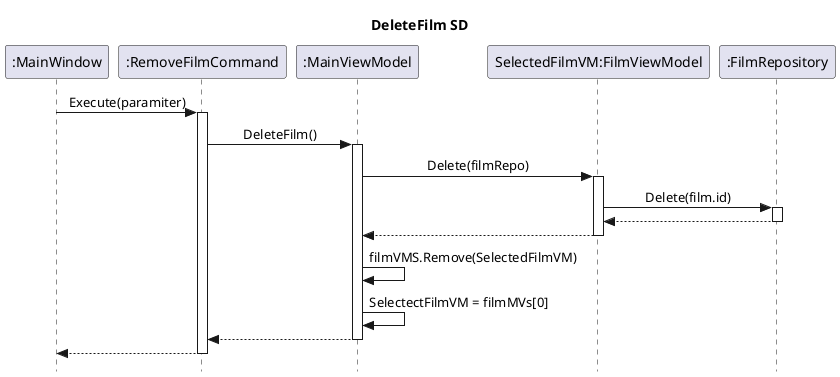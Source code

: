 @startuml DeleteFilm
skinparam style strictuml
skinparam sequenceMessageAlign center
title DeleteFilm SD

participant ":MainWindow" as MV
participant ":RemoveFilmCommand" as AFC
participant ":MainViewModel" as MVM
participant "SelectedFilmVM:FilmViewModel" as FVM
participant ":FilmRepository" as FP

MV -> AFC ++: Execute(paramiter)
    AFC -> MVM ++: DeleteFilm()
        MVM -> FVM ++: Delete(filmRepo)
            FVM -> FP ++: Delete(film.id)
            return
        return

    MVM -> MVM: filmVMS.Remove(SelectedFilmVM)
    MVM -> MVM: SelectectFilmVM = filmMVs[0]
    return
return
     
@enduml